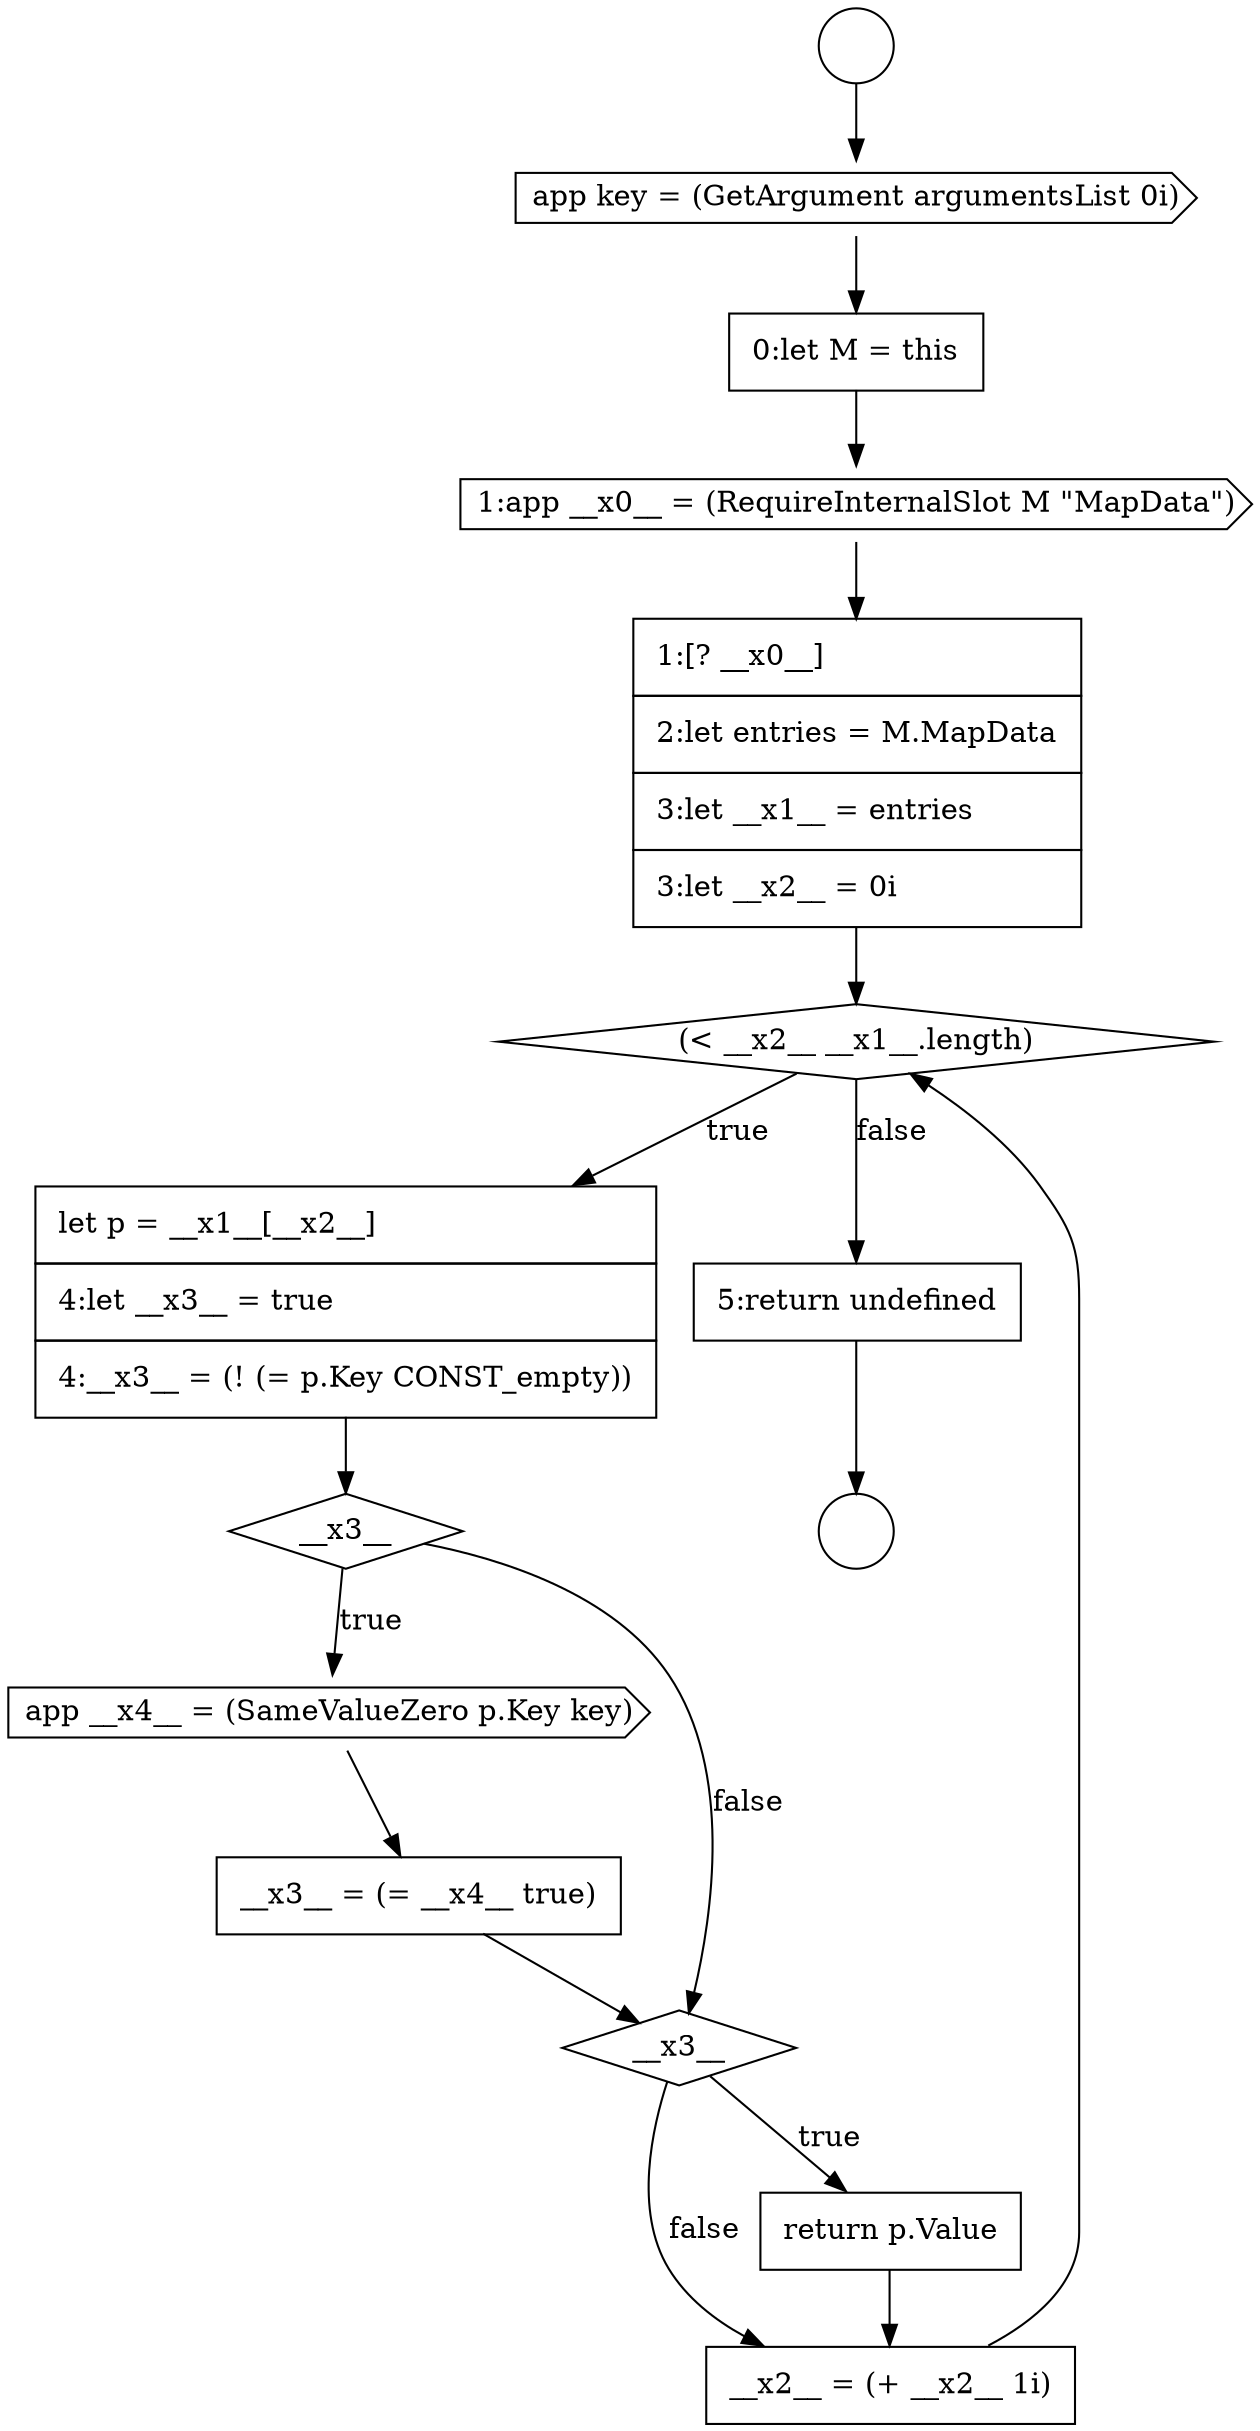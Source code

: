 digraph {
  node17079 [shape=circle label=" " color="black" fillcolor="white" style=filled]
  node17081 [shape=none, margin=0, label=<<font color="black">
    <table border="0" cellborder="1" cellspacing="0" cellpadding="10">
      <tr><td align="left">0:let M = this</td></tr>
    </table>
  </font>> color="black" fillcolor="white" style=filled]
  node17085 [shape=none, margin=0, label=<<font color="black">
    <table border="0" cellborder="1" cellspacing="0" cellpadding="10">
      <tr><td align="left">let p = __x1__[__x2__]</td></tr>
      <tr><td align="left">4:let __x3__ = true</td></tr>
      <tr><td align="left">4:__x3__ = (! (= p.Key CONST_empty))</td></tr>
    </table>
  </font>> color="black" fillcolor="white" style=filled]
  node17082 [shape=cds, label=<<font color="black">1:app __x0__ = (RequireInternalSlot M &quot;MapData&quot;)</font>> color="black" fillcolor="white" style=filled]
  node17086 [shape=diamond, label=<<font color="black">__x3__</font>> color="black" fillcolor="white" style=filled]
  node17083 [shape=none, margin=0, label=<<font color="black">
    <table border="0" cellborder="1" cellspacing="0" cellpadding="10">
      <tr><td align="left">1:[? __x0__]</td></tr>
      <tr><td align="left">2:let entries = M.MapData</td></tr>
      <tr><td align="left">3:let __x1__ = entries</td></tr>
      <tr><td align="left">3:let __x2__ = 0i</td></tr>
    </table>
  </font>> color="black" fillcolor="white" style=filled]
  node17080 [shape=cds, label=<<font color="black">app key = (GetArgument argumentsList 0i)</font>> color="black" fillcolor="white" style=filled]
  node17087 [shape=cds, label=<<font color="black">app __x4__ = (SameValueZero p.Key key)</font>> color="black" fillcolor="white" style=filled]
  node17092 [shape=none, margin=0, label=<<font color="black">
    <table border="0" cellborder="1" cellspacing="0" cellpadding="10">
      <tr><td align="left">5:return undefined</td></tr>
    </table>
  </font>> color="black" fillcolor="white" style=filled]
  node17089 [shape=diamond, label=<<font color="black">__x3__</font>> color="black" fillcolor="white" style=filled]
  node17088 [shape=none, margin=0, label=<<font color="black">
    <table border="0" cellborder="1" cellspacing="0" cellpadding="10">
      <tr><td align="left">__x3__ = (= __x4__ true)</td></tr>
    </table>
  </font>> color="black" fillcolor="white" style=filled]
  node17084 [shape=diamond, label=<<font color="black">(&lt; __x2__ __x1__.length)</font>> color="black" fillcolor="white" style=filled]
  node17091 [shape=none, margin=0, label=<<font color="black">
    <table border="0" cellborder="1" cellspacing="0" cellpadding="10">
      <tr><td align="left">__x2__ = (+ __x2__ 1i)</td></tr>
    </table>
  </font>> color="black" fillcolor="white" style=filled]
  node17090 [shape=none, margin=0, label=<<font color="black">
    <table border="0" cellborder="1" cellspacing="0" cellpadding="10">
      <tr><td align="left">return p.Value</td></tr>
    </table>
  </font>> color="black" fillcolor="white" style=filled]
  node17078 [shape=circle label=" " color="black" fillcolor="white" style=filled]
  node17087 -> node17088 [ color="black"]
  node17085 -> node17086 [ color="black"]
  node17090 -> node17091 [ color="black"]
  node17088 -> node17089 [ color="black"]
  node17086 -> node17087 [label=<<font color="black">true</font>> color="black"]
  node17086 -> node17089 [label=<<font color="black">false</font>> color="black"]
  node17082 -> node17083 [ color="black"]
  node17091 -> node17084 [ color="black"]
  node17084 -> node17085 [label=<<font color="black">true</font>> color="black"]
  node17084 -> node17092 [label=<<font color="black">false</font>> color="black"]
  node17081 -> node17082 [ color="black"]
  node17080 -> node17081 [ color="black"]
  node17092 -> node17079 [ color="black"]
  node17089 -> node17090 [label=<<font color="black">true</font>> color="black"]
  node17089 -> node17091 [label=<<font color="black">false</font>> color="black"]
  node17078 -> node17080 [ color="black"]
  node17083 -> node17084 [ color="black"]
}
